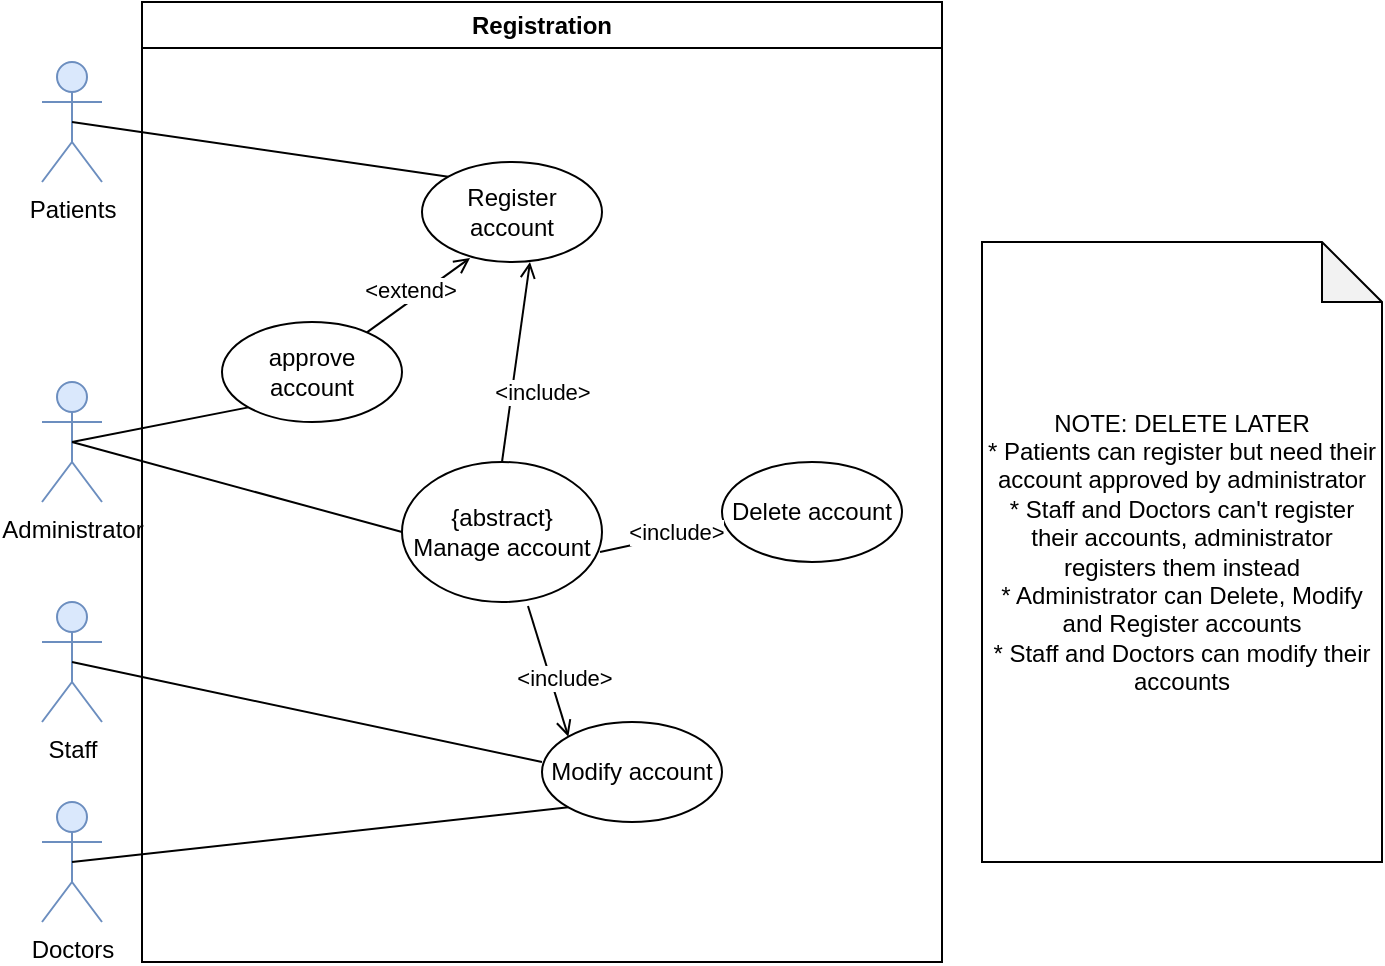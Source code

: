 <mxfile version="24.7.12">
  <diagram name="Page-1" id="2YBvvXClWsGukQMizWep">
    <mxGraphModel dx="1432" dy="777" grid="1" gridSize="10" guides="1" tooltips="1" connect="1" arrows="1" fold="1" page="1" pageScale="1" pageWidth="850" pageHeight="1100" math="0" shadow="0">
      <root>
        <mxCell id="0" />
        <mxCell id="1" parent="0" />
        <mxCell id="5xhsqeyStCjTJGMTp-c_-1" value="Staff" style="shape=umlActor;verticalLabelPosition=bottom;verticalAlign=top;html=1;outlineConnect=0;fillColor=#dae8fc;strokeColor=#6c8ebf;" vertex="1" parent="1">
          <mxGeometry x="60" y="510" width="30" height="60" as="geometry" />
        </mxCell>
        <mxCell id="5xhsqeyStCjTJGMTp-c_-2" value="Administrator" style="shape=umlActor;verticalLabelPosition=bottom;verticalAlign=top;html=1;outlineConnect=0;fillColor=#dae8fc;strokeColor=#6c8ebf;" vertex="1" parent="1">
          <mxGeometry x="60" y="400" width="30" height="60" as="geometry" />
        </mxCell>
        <mxCell id="5xhsqeyStCjTJGMTp-c_-3" value="Patients" style="shape=umlActor;verticalLabelPosition=bottom;verticalAlign=top;html=1;outlineConnect=0;fillColor=#dae8fc;strokeColor=#6c8ebf;" vertex="1" parent="1">
          <mxGeometry x="60" y="240" width="30" height="60" as="geometry" />
        </mxCell>
        <mxCell id="5xhsqeyStCjTJGMTp-c_-4" value="Doctors" style="shape=umlActor;verticalLabelPosition=bottom;verticalAlign=top;html=1;outlineConnect=0;fillColor=#dae8fc;strokeColor=#6c8ebf;" vertex="1" parent="1">
          <mxGeometry x="60" y="610" width="30" height="60" as="geometry" />
        </mxCell>
        <mxCell id="5xhsqeyStCjTJGMTp-c_-6" value="approve account" style="ellipse;whiteSpace=wrap;html=1;" vertex="1" parent="1">
          <mxGeometry x="150" y="370" width="90" height="50" as="geometry" />
        </mxCell>
        <mxCell id="5xhsqeyStCjTJGMTp-c_-7" value="Register account" style="ellipse;whiteSpace=wrap;html=1;" vertex="1" parent="1">
          <mxGeometry x="250" y="290" width="90" height="50" as="geometry" />
        </mxCell>
        <mxCell id="5xhsqeyStCjTJGMTp-c_-8" value="{abstract}&lt;br&gt;Manage account" style="ellipse;whiteSpace=wrap;html=1;" vertex="1" parent="1">
          <mxGeometry x="240" y="440" width="100" height="70" as="geometry" />
        </mxCell>
        <mxCell id="5xhsqeyStCjTJGMTp-c_-9" value="Delete account" style="ellipse;whiteSpace=wrap;html=1;" vertex="1" parent="1">
          <mxGeometry x="400" y="440" width="90" height="50" as="geometry" />
        </mxCell>
        <mxCell id="5xhsqeyStCjTJGMTp-c_-10" value="Modify account" style="ellipse;whiteSpace=wrap;html=1;" vertex="1" parent="1">
          <mxGeometry x="310" y="570" width="90" height="50" as="geometry" />
        </mxCell>
        <mxCell id="5xhsqeyStCjTJGMTp-c_-11" value="" style="endArrow=none;html=1;rounded=0;exitX=0.5;exitY=0.5;exitDx=0;exitDy=0;exitPerimeter=0;entryX=0;entryY=0.5;entryDx=0;entryDy=0;" edge="1" parent="1" target="5xhsqeyStCjTJGMTp-c_-8">
          <mxGeometry width="50" height="50" relative="1" as="geometry">
            <mxPoint x="75" y="430" as="sourcePoint" />
            <mxPoint x="448" y="265" as="targetPoint" />
          </mxGeometry>
        </mxCell>
        <mxCell id="5xhsqeyStCjTJGMTp-c_-12" value="" style="endArrow=open;html=1;rounded=0;exitX=0.99;exitY=0.643;exitDx=0;exitDy=0;endFill=0;exitPerimeter=0;entryX=-0.011;entryY=0.64;entryDx=0;entryDy=0;entryPerimeter=0;" edge="1" parent="1" target="5xhsqeyStCjTJGMTp-c_-9">
          <mxGeometry width="50" height="50" relative="1" as="geometry">
            <mxPoint x="339" y="485" as="sourcePoint" />
            <mxPoint x="391" y="443" as="targetPoint" />
          </mxGeometry>
        </mxCell>
        <mxCell id="5xhsqeyStCjTJGMTp-c_-13" value="&amp;lt;include&amp;gt;" style="edgeLabel;html=1;align=center;verticalAlign=middle;resizable=0;points=[];" vertex="1" connectable="0" parent="5xhsqeyStCjTJGMTp-c_-12">
          <mxGeometry x="-0.349" y="4" relative="1" as="geometry">
            <mxPoint x="19" y="-2" as="offset" />
          </mxGeometry>
        </mxCell>
        <mxCell id="5xhsqeyStCjTJGMTp-c_-14" value="" style="endArrow=open;html=1;rounded=0;exitX=0.63;exitY=1.029;exitDx=0;exitDy=0;endFill=0;exitPerimeter=0;entryX=0;entryY=0;entryDx=0;entryDy=0;" edge="1" parent="1" target="5xhsqeyStCjTJGMTp-c_-10">
          <mxGeometry width="50" height="50" relative="1" as="geometry">
            <mxPoint x="303" y="512" as="sourcePoint" />
            <mxPoint x="387" y="561" as="targetPoint" />
          </mxGeometry>
        </mxCell>
        <mxCell id="5xhsqeyStCjTJGMTp-c_-15" value="&amp;lt;include&amp;gt;" style="edgeLabel;html=1;align=center;verticalAlign=middle;resizable=0;points=[];" vertex="1" connectable="0" parent="5xhsqeyStCjTJGMTp-c_-14">
          <mxGeometry x="-0.349" y="4" relative="1" as="geometry">
            <mxPoint x="7" y="15" as="offset" />
          </mxGeometry>
        </mxCell>
        <mxCell id="5xhsqeyStCjTJGMTp-c_-16" value="" style="endArrow=open;html=1;rounded=0;exitX=0.5;exitY=0;exitDx=0;exitDy=0;endFill=0;entryX=0.6;entryY=1;entryDx=0;entryDy=0;entryPerimeter=0;" edge="1" parent="1" target="5xhsqeyStCjTJGMTp-c_-7">
          <mxGeometry width="50" height="50" relative="1" as="geometry">
            <mxPoint x="290" y="440" as="sourcePoint" />
            <mxPoint x="370" y="390" as="targetPoint" />
          </mxGeometry>
        </mxCell>
        <mxCell id="5xhsqeyStCjTJGMTp-c_-17" value="&amp;lt;include&amp;gt;" style="edgeLabel;html=1;align=center;verticalAlign=middle;resizable=0;points=[];" vertex="1" connectable="0" parent="5xhsqeyStCjTJGMTp-c_-16">
          <mxGeometry x="-0.349" y="4" relative="1" as="geometry">
            <mxPoint x="19" y="-2" as="offset" />
          </mxGeometry>
        </mxCell>
        <mxCell id="5xhsqeyStCjTJGMTp-c_-18" value="" style="endArrow=none;html=1;rounded=0;entryX=0;entryY=0;entryDx=0;entryDy=0;exitX=0.5;exitY=0.5;exitDx=0;exitDy=0;exitPerimeter=0;" edge="1" parent="1" source="5xhsqeyStCjTJGMTp-c_-3" target="5xhsqeyStCjTJGMTp-c_-7">
          <mxGeometry width="50" height="50" relative="1" as="geometry">
            <mxPoint x="110" y="600" as="sourcePoint" />
            <mxPoint x="488" y="133" as="targetPoint" />
          </mxGeometry>
        </mxCell>
        <mxCell id="5xhsqeyStCjTJGMTp-c_-19" value="" style="endArrow=none;html=1;rounded=0;exitX=0.5;exitY=0.5;exitDx=0;exitDy=0;exitPerimeter=0;entryX=0;entryY=1;entryDx=0;entryDy=0;" edge="1" parent="1" target="5xhsqeyStCjTJGMTp-c_-6">
          <mxGeometry width="50" height="50" relative="1" as="geometry">
            <mxPoint x="75" y="430" as="sourcePoint" />
            <mxPoint x="358" y="172" as="targetPoint" />
          </mxGeometry>
        </mxCell>
        <mxCell id="5xhsqeyStCjTJGMTp-c_-20" value="" style="endArrow=none;html=1;rounded=0;exitX=0.267;exitY=0.96;exitDx=0;exitDy=0;endFill=0;startArrow=open;startFill=0;exitPerimeter=0;" edge="1" parent="1" source="5xhsqeyStCjTJGMTp-c_-7" target="5xhsqeyStCjTJGMTp-c_-6">
          <mxGeometry width="50" height="50" relative="1" as="geometry">
            <mxPoint x="315" y="380" as="sourcePoint" />
            <mxPoint x="230" y="383" as="targetPoint" />
          </mxGeometry>
        </mxCell>
        <mxCell id="5xhsqeyStCjTJGMTp-c_-21" value="&amp;lt;extend&amp;gt;" style="edgeLabel;html=1;align=center;verticalAlign=middle;resizable=0;points=[];" vertex="1" connectable="0" parent="5xhsqeyStCjTJGMTp-c_-20">
          <mxGeometry x="0.121" y="-2" relative="1" as="geometry">
            <mxPoint y="-3" as="offset" />
          </mxGeometry>
        </mxCell>
        <mxCell id="5xhsqeyStCjTJGMTp-c_-22" value="" style="endArrow=none;html=1;rounded=0;entryX=0;entryY=1;entryDx=0;entryDy=0;exitX=0.5;exitY=0.5;exitDx=0;exitDy=0;exitPerimeter=0;" edge="1" parent="1" source="5xhsqeyStCjTJGMTp-c_-4" target="5xhsqeyStCjTJGMTp-c_-10">
          <mxGeometry width="50" height="50" relative="1" as="geometry">
            <mxPoint x="75" y="760" as="sourcePoint" />
            <mxPoint x="534" y="361" as="targetPoint" />
          </mxGeometry>
        </mxCell>
        <mxCell id="5xhsqeyStCjTJGMTp-c_-23" value="" style="endArrow=none;html=1;rounded=0;exitX=0.5;exitY=0.5;exitDx=0;exitDy=0;exitPerimeter=0;" edge="1" parent="1" source="5xhsqeyStCjTJGMTp-c_-1">
          <mxGeometry width="50" height="50" relative="1" as="geometry">
            <mxPoint x="40" y="260" as="sourcePoint" />
            <mxPoint x="310" y="590" as="targetPoint" />
          </mxGeometry>
        </mxCell>
        <mxCell id="5xhsqeyStCjTJGMTp-c_-36" value="Registration" style="swimlane;whiteSpace=wrap;html=1;" vertex="1" parent="1">
          <mxGeometry x="110" y="210" width="400" height="480" as="geometry" />
        </mxCell>
        <mxCell id="5xhsqeyStCjTJGMTp-c_-39" value="NOTE: DELETE LATER&lt;br&gt;* Patients can register but need their account approved by administrator&lt;br&gt;* Staff and Doctors can&#39;t register their accounts, administrator registers them instead&lt;br&gt;* Administrator can Delete, Modify and Register accounts&lt;br&gt;* Staff and Doctors can modify their accounts" style="shape=note;whiteSpace=wrap;html=1;backgroundOutline=1;darkOpacity=0.05;" vertex="1" parent="1">
          <mxGeometry x="530" y="330" width="200" height="310" as="geometry" />
        </mxCell>
      </root>
    </mxGraphModel>
  </diagram>
</mxfile>
